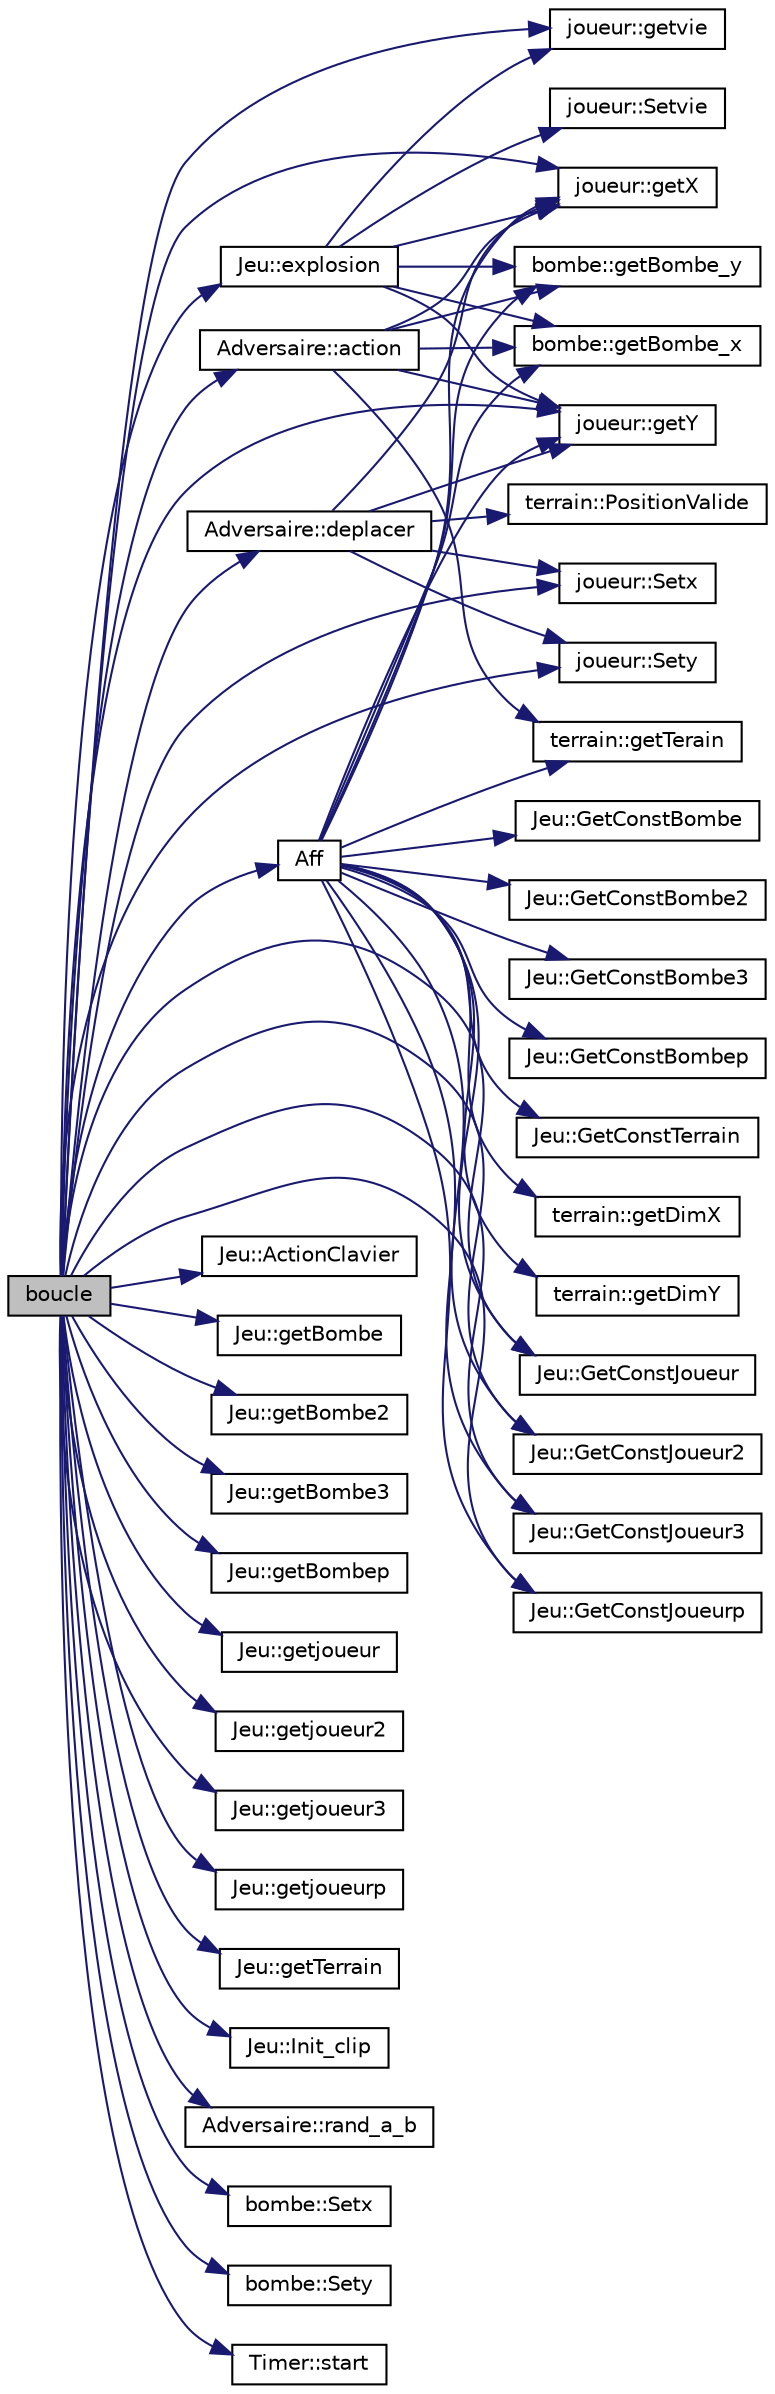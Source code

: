 digraph "boucle"
{
 // LATEX_PDF_SIZE
  edge [fontname="Helvetica",fontsize="10",labelfontname="Helvetica",labelfontsize="10"];
  node [fontname="Helvetica",fontsize="10",shape=record];
  rankdir="LR";
  Node1 [label="boucle",height=0.2,width=0.4,color="black", fillcolor="grey75", style="filled", fontcolor="black",tooltip="s'occupe de la partie action du jeu et de appel Aff"];
  Node1 -> Node2 [color="midnightblue",fontsize="10",style="solid",fontname="Helvetica"];
  Node2 [label="Adversaire::action",height=0.2,width=0.4,color="black", fillcolor="white", style="filled",URL="$class_adversaire.html#a4bbf36e019fb0082f22a0ae7eada3e12",tooltip="récupère la priorité actuel en fonction des évenements"];
  Node2 -> Node3 [color="midnightblue",fontsize="10",style="solid",fontname="Helvetica"];
  Node3 [label="bombe::getBombe_x",height=0.2,width=0.4,color="black", fillcolor="white", style="filled",URL="$classbombe.html#ad073269da4c1f12fb8509c71fefef956",tooltip="récupère la position de la bombe en x"];
  Node2 -> Node4 [color="midnightblue",fontsize="10",style="solid",fontname="Helvetica"];
  Node4 [label="bombe::getBombe_y",height=0.2,width=0.4,color="black", fillcolor="white", style="filled",URL="$classbombe.html#a9aa3c213fa42cf5290a7efecdc0bc85c",tooltip="récupère la position de la bombe en y"];
  Node2 -> Node5 [color="midnightblue",fontsize="10",style="solid",fontname="Helvetica"];
  Node5 [label="terrain::getTerain",height=0.2,width=0.4,color="black", fillcolor="white", style="filled",URL="$classterrain.html#a2094b312c238ba64064a9039f8e83235",tooltip="récupère la caractère en x et y"];
  Node2 -> Node6 [color="midnightblue",fontsize="10",style="solid",fontname="Helvetica"];
  Node6 [label="joueur::getX",height=0.2,width=0.4,color="black", fillcolor="white", style="filled",URL="$classjoueur.html#ac2092f62ef1098554a9c1f8d8c17652e",tooltip="réupère x"];
  Node2 -> Node7 [color="midnightblue",fontsize="10",style="solid",fontname="Helvetica"];
  Node7 [label="joueur::getY",height=0.2,width=0.4,color="black", fillcolor="white", style="filled",URL="$classjoueur.html#a970f12e6816e71032a91611ee8a51a96",tooltip="récupère y"];
  Node1 -> Node8 [color="midnightblue",fontsize="10",style="solid",fontname="Helvetica"];
  Node8 [label="Jeu::ActionClavier",height=0.2,width=0.4,color="black", fillcolor="white", style="filled",URL="$class_jeu.html#adfc48ae1bae9af5c6ca4dc6f4c534176",tooltip="bouge le joueur selon la touche appuyé"];
  Node1 -> Node9 [color="midnightblue",fontsize="10",style="solid",fontname="Helvetica"];
  Node9 [label="Aff",height=0.2,width=0.4,color="black", fillcolor="white", style="filled",URL="$affich_8cpp.html#a4d115f5d70fe281f5781a4c61a1e6573",tooltip="s'occupe de l'affichage SDL"];
  Node9 -> Node3 [color="midnightblue",fontsize="10",style="solid",fontname="Helvetica"];
  Node9 -> Node4 [color="midnightblue",fontsize="10",style="solid",fontname="Helvetica"];
  Node9 -> Node10 [color="midnightblue",fontsize="10",style="solid",fontname="Helvetica"];
  Node10 [label="Jeu::GetConstBombe",height=0.2,width=0.4,color="black", fillcolor="white", style="filled",URL="$class_jeu.html#aa86c48e07d7d67e45b59ba5fa309fd7f",tooltip="récupère la bombe du joueur"];
  Node9 -> Node11 [color="midnightblue",fontsize="10",style="solid",fontname="Helvetica"];
  Node11 [label="Jeu::GetConstBombe2",height=0.2,width=0.4,color="black", fillcolor="white", style="filled",URL="$class_jeu.html#a88772730ea5241f4c8a4da7a00b92e40",tooltip="récupère la bombe de l'ordi 2"];
  Node9 -> Node12 [color="midnightblue",fontsize="10",style="solid",fontname="Helvetica"];
  Node12 [label="Jeu::GetConstBombe3",height=0.2,width=0.4,color="black", fillcolor="white", style="filled",URL="$class_jeu.html#a8ea76dc87d3d6a0630c9db4b9660bf4c",tooltip="récupère la bombe de l'ordi 3"];
  Node9 -> Node13 [color="midnightblue",fontsize="10",style="solid",fontname="Helvetica"];
  Node13 [label="Jeu::GetConstBombep",height=0.2,width=0.4,color="black", fillcolor="white", style="filled",URL="$class_jeu.html#ad1fc57242b6efa66908401ea7102279c",tooltip="récupère la bombe de l'ordi 1"];
  Node9 -> Node14 [color="midnightblue",fontsize="10",style="solid",fontname="Helvetica"];
  Node14 [label="Jeu::GetConstJoueur",height=0.2,width=0.4,color="black", fillcolor="white", style="filled",URL="$class_jeu.html#aa69b8a47e56142aeec7f131dea87d2ec",tooltip="récupère le joueur"];
  Node9 -> Node15 [color="midnightblue",fontsize="10",style="solid",fontname="Helvetica"];
  Node15 [label="Jeu::GetConstJoueur2",height=0.2,width=0.4,color="black", fillcolor="white", style="filled",URL="$class_jeu.html#a7e9bf65ddd85c03135ebd0a20f022710",tooltip="récupère l'ordi 2"];
  Node9 -> Node16 [color="midnightblue",fontsize="10",style="solid",fontname="Helvetica"];
  Node16 [label="Jeu::GetConstJoueur3",height=0.2,width=0.4,color="black", fillcolor="white", style="filled",URL="$class_jeu.html#a1e3546a6e0cbbe41b09683ee9f58e44d",tooltip="récupère l'ordi 3"];
  Node9 -> Node17 [color="midnightblue",fontsize="10",style="solid",fontname="Helvetica"];
  Node17 [label="Jeu::GetConstJoueurp",height=0.2,width=0.4,color="black", fillcolor="white", style="filled",URL="$class_jeu.html#a7eb10e50a81b8039a232453811ae4327",tooltip="récupère l'ordi 1"];
  Node9 -> Node18 [color="midnightblue",fontsize="10",style="solid",fontname="Helvetica"];
  Node18 [label="Jeu::GetConstTerrain",height=0.2,width=0.4,color="black", fillcolor="white", style="filled",URL="$class_jeu.html#aeab7a7e56961714c31879f1724b908b0",tooltip="récupère un terrain"];
  Node9 -> Node19 [color="midnightblue",fontsize="10",style="solid",fontname="Helvetica"];
  Node19 [label="terrain::getDimX",height=0.2,width=0.4,color="black", fillcolor="white", style="filled",URL="$classterrain.html#af74e60acdf88633cdca5994db09411e7",tooltip="récupère la dimension en x"];
  Node9 -> Node20 [color="midnightblue",fontsize="10",style="solid",fontname="Helvetica"];
  Node20 [label="terrain::getDimY",height=0.2,width=0.4,color="black", fillcolor="white", style="filled",URL="$classterrain.html#a519ffe73d9e51bb75a23c5c897246b15",tooltip="récupère la dimension en y"];
  Node9 -> Node5 [color="midnightblue",fontsize="10",style="solid",fontname="Helvetica"];
  Node9 -> Node6 [color="midnightblue",fontsize="10",style="solid",fontname="Helvetica"];
  Node9 -> Node7 [color="midnightblue",fontsize="10",style="solid",fontname="Helvetica"];
  Node1 -> Node21 [color="midnightblue",fontsize="10",style="solid",fontname="Helvetica"];
  Node21 [label="Adversaire::deplacer",height=0.2,width=0.4,color="black", fillcolor="white", style="filled",URL="$class_adversaire.html#a0003dc1cc9c750ab158ee7553dfa2e35",tooltip="deplace le joueur j dans une direction donné"];
  Node21 -> Node6 [color="midnightblue",fontsize="10",style="solid",fontname="Helvetica"];
  Node21 -> Node7 [color="midnightblue",fontsize="10",style="solid",fontname="Helvetica"];
  Node21 -> Node22 [color="midnightblue",fontsize="10",style="solid",fontname="Helvetica"];
  Node22 [label="terrain::PositionValide",height=0.2,width=0.4,color="black", fillcolor="white", style="filled",URL="$classterrain.html#a54d1c0bd769541db3509efe843bc0845",tooltip="vérifie si la position est valide"];
  Node21 -> Node23 [color="midnightblue",fontsize="10",style="solid",fontname="Helvetica"];
  Node23 [label="joueur::Setx",height=0.2,width=0.4,color="black", fillcolor="white", style="filled",URL="$classjoueur.html#ad0725917b5ae7532c3a517282cf342e9",tooltip="défini x"];
  Node21 -> Node24 [color="midnightblue",fontsize="10",style="solid",fontname="Helvetica"];
  Node24 [label="joueur::Sety",height=0.2,width=0.4,color="black", fillcolor="white", style="filled",URL="$classjoueur.html#a4301218b5e964987b2d6c03a8b2cf81f",tooltip="défini y"];
  Node1 -> Node25 [color="midnightblue",fontsize="10",style="solid",fontname="Helvetica"];
  Node25 [label="Jeu::explosion",height=0.2,width=0.4,color="black", fillcolor="white", style="filled",URL="$class_jeu.html#abdb2f0f98d08b1ef635987569525d17c",tooltip="gère l'explosion de la bombe"];
  Node25 -> Node3 [color="midnightblue",fontsize="10",style="solid",fontname="Helvetica"];
  Node25 -> Node4 [color="midnightblue",fontsize="10",style="solid",fontname="Helvetica"];
  Node25 -> Node26 [color="midnightblue",fontsize="10",style="solid",fontname="Helvetica"];
  Node26 [label="joueur::getvie",height=0.2,width=0.4,color="black", fillcolor="white", style="filled",URL="$classjoueur.html#adcd0602be958ff257ed6f037c30da581",tooltip="récupère la vie"];
  Node25 -> Node6 [color="midnightblue",fontsize="10",style="solid",fontname="Helvetica"];
  Node25 -> Node7 [color="midnightblue",fontsize="10",style="solid",fontname="Helvetica"];
  Node25 -> Node27 [color="midnightblue",fontsize="10",style="solid",fontname="Helvetica"];
  Node27 [label="joueur::Setvie",height=0.2,width=0.4,color="black", fillcolor="white", style="filled",URL="$classjoueur.html#a94c4f250911d12e57fe40a4edc4f6f74",tooltip="modifie la vie acutelle"];
  Node1 -> Node28 [color="midnightblue",fontsize="10",style="solid",fontname="Helvetica"];
  Node28 [label="Jeu::getBombe",height=0.2,width=0.4,color="black", fillcolor="white", style="filled",URL="$class_jeu.html#a0c71ad5af874df87d732fb3c72224856",tooltip="récupère la bombe du joueur"];
  Node1 -> Node29 [color="midnightblue",fontsize="10",style="solid",fontname="Helvetica"];
  Node29 [label="Jeu::getBombe2",height=0.2,width=0.4,color="black", fillcolor="white", style="filled",URL="$class_jeu.html#afe1d6d460afd7a351769aac5c3d79bdb",tooltip="récupère la bombe de l'ordi 2"];
  Node1 -> Node30 [color="midnightblue",fontsize="10",style="solid",fontname="Helvetica"];
  Node30 [label="Jeu::getBombe3",height=0.2,width=0.4,color="black", fillcolor="white", style="filled",URL="$class_jeu.html#a8cebad13bdb1b971ed739f093fea9cda",tooltip="récupère la bombe de l'ordi 3"];
  Node1 -> Node31 [color="midnightblue",fontsize="10",style="solid",fontname="Helvetica"];
  Node31 [label="Jeu::getBombep",height=0.2,width=0.4,color="black", fillcolor="white", style="filled",URL="$class_jeu.html#a48413bcd76f9de822d742353849b2b32",tooltip="récupère la bombe de l'ordi1"];
  Node1 -> Node14 [color="midnightblue",fontsize="10",style="solid",fontname="Helvetica"];
  Node1 -> Node15 [color="midnightblue",fontsize="10",style="solid",fontname="Helvetica"];
  Node1 -> Node16 [color="midnightblue",fontsize="10",style="solid",fontname="Helvetica"];
  Node1 -> Node17 [color="midnightblue",fontsize="10",style="solid",fontname="Helvetica"];
  Node1 -> Node32 [color="midnightblue",fontsize="10",style="solid",fontname="Helvetica"];
  Node32 [label="Jeu::getjoueur",height=0.2,width=0.4,color="black", fillcolor="white", style="filled",URL="$class_jeu.html#ac814978bebd2a4040c2e5e98a000aabc",tooltip="récupère le joueur"];
  Node1 -> Node33 [color="midnightblue",fontsize="10",style="solid",fontname="Helvetica"];
  Node33 [label="Jeu::getjoueur2",height=0.2,width=0.4,color="black", fillcolor="white", style="filled",URL="$class_jeu.html#a65063c1bd932d1d3cf80217251d88644",tooltip="récupère l'ordi 2"];
  Node1 -> Node34 [color="midnightblue",fontsize="10",style="solid",fontname="Helvetica"];
  Node34 [label="Jeu::getjoueur3",height=0.2,width=0.4,color="black", fillcolor="white", style="filled",URL="$class_jeu.html#a9a68241a8c2fea40716d178e3b3af118",tooltip="récupère l'ordi 3"];
  Node1 -> Node35 [color="midnightblue",fontsize="10",style="solid",fontname="Helvetica"];
  Node35 [label="Jeu::getjoueurp",height=0.2,width=0.4,color="black", fillcolor="white", style="filled",URL="$class_jeu.html#a97cd61825d6209a9c11c4bc2eb3a8228",tooltip="récupère l'ordi 1"];
  Node1 -> Node36 [color="midnightblue",fontsize="10",style="solid",fontname="Helvetica"];
  Node36 [label="Jeu::getTerrain",height=0.2,width=0.4,color="black", fillcolor="white", style="filled",URL="$class_jeu.html#a0730adb1f08b1ee3dac8fca7964cf120",tooltip="récupère un terrain"];
  Node1 -> Node26 [color="midnightblue",fontsize="10",style="solid",fontname="Helvetica"];
  Node1 -> Node6 [color="midnightblue",fontsize="10",style="solid",fontname="Helvetica"];
  Node1 -> Node7 [color="midnightblue",fontsize="10",style="solid",fontname="Helvetica"];
  Node1 -> Node37 [color="midnightblue",fontsize="10",style="solid",fontname="Helvetica"];
  Node37 [label="Jeu::Init_clip",height=0.2,width=0.4,color="black", fillcolor="white", style="filled",URL="$class_jeu.html#a14687298f4ab8ee9b81cc748fd917286",tooltip="initialise tous les clips"];
  Node1 -> Node38 [color="midnightblue",fontsize="10",style="solid",fontname="Helvetica"];
  Node38 [label="Adversaire::rand_a_b",height=0.2,width=0.4,color="black", fillcolor="white", style="filled",URL="$class_adversaire.html#a3b4ce64663eda56d7a3a355cf6e900cd",tooltip="génère un random"];
  Node1 -> Node39 [color="midnightblue",fontsize="10",style="solid",fontname="Helvetica"];
  Node39 [label="bombe::Setx",height=0.2,width=0.4,color="black", fillcolor="white", style="filled",URL="$classbombe.html#a1f55162f6ac46190a5e964b2b5eb6379",tooltip="modifie la position de x"];
  Node1 -> Node23 [color="midnightblue",fontsize="10",style="solid",fontname="Helvetica"];
  Node1 -> Node40 [color="midnightblue",fontsize="10",style="solid",fontname="Helvetica"];
  Node40 [label="bombe::Sety",height=0.2,width=0.4,color="black", fillcolor="white", style="filled",URL="$classbombe.html#a1db5859ac1712036e9d3d4911eaae703",tooltip="modifie la position de y"];
  Node1 -> Node24 [color="midnightblue",fontsize="10",style="solid",fontname="Helvetica"];
  Node1 -> Node41 [color="midnightblue",fontsize="10",style="solid",fontname="Helvetica"];
  Node41 [label="Timer::start",height=0.2,width=0.4,color="black", fillcolor="white", style="filled",URL="$class_timer.html#a3a8b5272198d029779dc9302a54305a8",tooltip="initialise le temps"];
}
